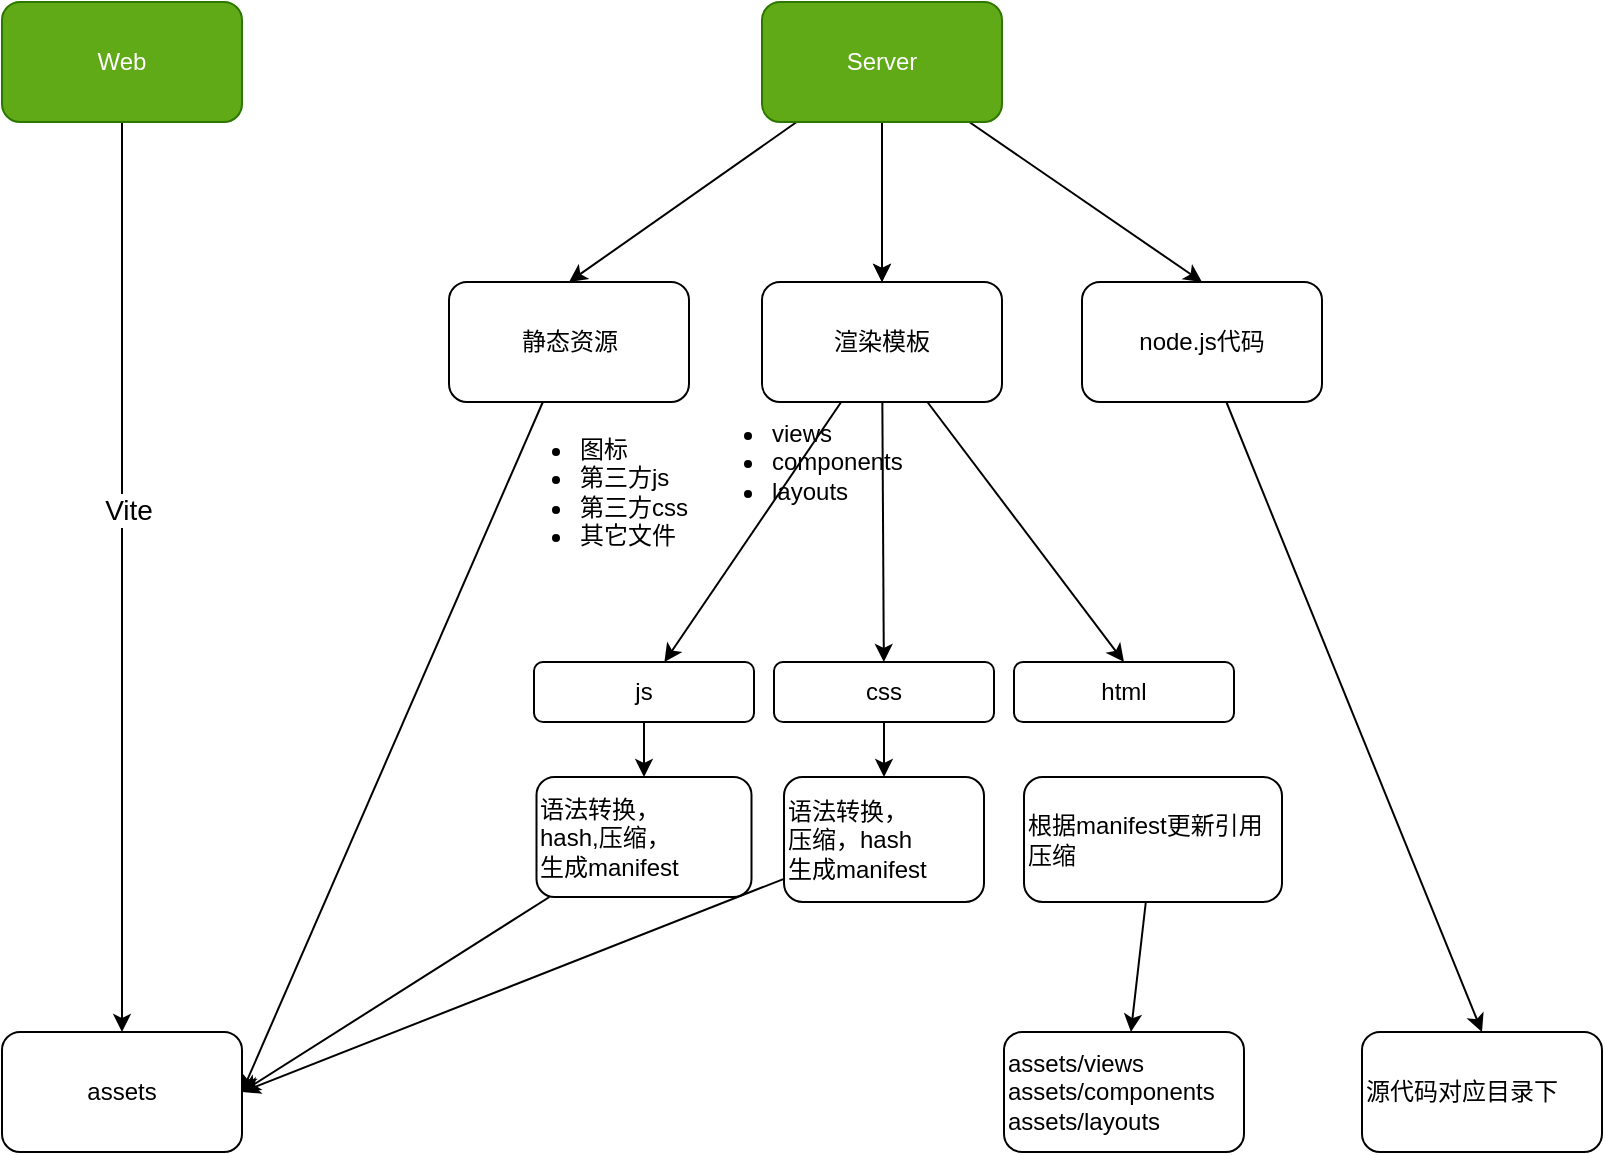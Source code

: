 <mxfile>
    <diagram id="wQ8BsiFltrGDXwKWUWCy" name="第 1 页">
        <mxGraphModel dx="1226" dy="758" grid="1" gridSize="10" guides="1" tooltips="1" connect="1" arrows="1" fold="1" page="1" pageScale="1" pageWidth="827" pageHeight="1169" math="0" shadow="0">
            <root>
                <mxCell id="0"/>
                <mxCell id="1" parent="0"/>
                <mxCell id="13" value="" style="edgeStyle=none;html=1;" parent="1" source="2" target="12" edge="1">
                    <mxGeometry relative="1" as="geometry"/>
                </mxCell>
                <mxCell id="14" value="&lt;font style=&quot;font-size: 14px;&quot;&gt;Vite&lt;/font&gt;" style="edgeLabel;html=1;align=center;verticalAlign=middle;resizable=0;points=[];" parent="13" vertex="1" connectable="0">
                    <mxGeometry x="-0.15" y="3" relative="1" as="geometry">
                        <mxPoint as="offset"/>
                    </mxGeometry>
                </mxCell>
                <mxCell id="2" value="Web" style="rounded=1;whiteSpace=wrap;html=1;fillColor=#60a917;fontColor=#ffffff;strokeColor=#2D7600;" parent="1" vertex="1">
                    <mxGeometry x="70" y="70" width="120" height="60" as="geometry"/>
                </mxCell>
                <mxCell id="6" value="" style="edgeStyle=none;html=1;" parent="1" source="3" target="5" edge="1">
                    <mxGeometry relative="1" as="geometry"/>
                </mxCell>
                <mxCell id="7" value="" style="edgeStyle=none;html=1;" parent="1" source="3" target="5" edge="1">
                    <mxGeometry relative="1" as="geometry"/>
                </mxCell>
                <mxCell id="8" style="edgeStyle=none;html=1;entryX=0.5;entryY=0;entryDx=0;entryDy=0;" parent="1" source="3" target="9" edge="1">
                    <mxGeometry relative="1" as="geometry">
                        <mxPoint x="510" y="210" as="targetPoint"/>
                    </mxGeometry>
                </mxCell>
                <mxCell id="10" style="edgeStyle=none;html=1;entryX=0.5;entryY=0;entryDx=0;entryDy=0;" parent="1" source="3" target="11" edge="1">
                    <mxGeometry relative="1" as="geometry">
                        <mxPoint x="640" y="220" as="targetPoint"/>
                    </mxGeometry>
                </mxCell>
                <mxCell id="3" value="Server" style="rounded=1;whiteSpace=wrap;html=1;fillColor=#60a917;fontColor=#ffffff;strokeColor=#2D7600;" parent="1" vertex="1">
                    <mxGeometry x="450" y="70" width="120" height="60" as="geometry"/>
                </mxCell>
                <mxCell id="33" value="" style="edgeStyle=none;html=1;" parent="1" source="5" target="32" edge="1">
                    <mxGeometry relative="1" as="geometry"/>
                </mxCell>
                <mxCell id="36" style="edgeStyle=none;html=1;" parent="1" source="5" target="34" edge="1">
                    <mxGeometry relative="1" as="geometry"/>
                </mxCell>
                <mxCell id="37" style="edgeStyle=none;html=1;entryX=0.5;entryY=0;entryDx=0;entryDy=0;" parent="1" source="5" target="35" edge="1">
                    <mxGeometry relative="1" as="geometry"/>
                </mxCell>
                <mxCell id="5" value="渲染模板" style="whiteSpace=wrap;html=1;rounded=1;" parent="1" vertex="1">
                    <mxGeometry x="450" y="210" width="120" height="60" as="geometry"/>
                </mxCell>
                <mxCell id="50" style="edgeStyle=none;html=1;entryX=0.5;entryY=0;entryDx=0;entryDy=0;" parent="1" source="9" target="49" edge="1">
                    <mxGeometry relative="1" as="geometry"/>
                </mxCell>
                <mxCell id="9" value="node.js代码" style="whiteSpace=wrap;html=1;rounded=1;" parent="1" vertex="1">
                    <mxGeometry x="610" y="210" width="120" height="60" as="geometry"/>
                </mxCell>
                <mxCell id="26" style="edgeStyle=none;html=1;entryX=1;entryY=0.5;entryDx=0;entryDy=0;" parent="1" source="11" target="12" edge="1">
                    <mxGeometry relative="1" as="geometry"/>
                </mxCell>
                <mxCell id="11" value="静态资源" style="whiteSpace=wrap;html=1;rounded=1;" parent="1" vertex="1">
                    <mxGeometry x="293.5" y="210" width="120" height="60" as="geometry"/>
                </mxCell>
                <mxCell id="12" value="assets" style="whiteSpace=wrap;html=1;rounded=1;" parent="1" vertex="1">
                    <mxGeometry x="70" y="585" width="120" height="60" as="geometry"/>
                </mxCell>
                <mxCell id="25" value="&lt;ul&gt;&lt;li&gt;图标&lt;/li&gt;&lt;li&gt;第三方js&lt;/li&gt;&lt;li&gt;第三方css&lt;/li&gt;&lt;li&gt;其它文件&lt;/li&gt;&lt;/ul&gt;" style="text;strokeColor=none;fillColor=none;html=1;whiteSpace=wrap;verticalAlign=middle;overflow=hidden;" parent="1" vertex="1">
                    <mxGeometry x="317" y="260" width="96.5" height="110" as="geometry"/>
                </mxCell>
                <mxCell id="39" value="" style="edgeStyle=none;html=1;" parent="1" source="32" target="38" edge="1">
                    <mxGeometry relative="1" as="geometry"/>
                </mxCell>
                <mxCell id="32" value="js" style="whiteSpace=wrap;html=1;rounded=1;" parent="1" vertex="1">
                    <mxGeometry x="336" y="400" width="110" height="30" as="geometry"/>
                </mxCell>
                <mxCell id="42" value="" style="edgeStyle=none;html=1;" parent="1" source="34" target="41" edge="1">
                    <mxGeometry relative="1" as="geometry"/>
                </mxCell>
                <mxCell id="34" value="css" style="whiteSpace=wrap;html=1;rounded=1;" parent="1" vertex="1">
                    <mxGeometry x="456" y="400" width="110" height="30" as="geometry"/>
                </mxCell>
                <mxCell id="35" value="html" style="whiteSpace=wrap;html=1;rounded=1;" parent="1" vertex="1">
                    <mxGeometry x="576" y="400" width="110" height="30" as="geometry"/>
                </mxCell>
                <mxCell id="31" value="&lt;ul&gt;&lt;li&gt;views&lt;/li&gt;&lt;li&gt;components&lt;/li&gt;&lt;li&gt;layouts&lt;/li&gt;&lt;/ul&gt;" style="text;strokeColor=none;fillColor=none;html=1;whiteSpace=wrap;verticalAlign=middle;overflow=hidden;" parent="1" vertex="1">
                    <mxGeometry x="413" y="260" width="110" height="80" as="geometry"/>
                </mxCell>
                <mxCell id="40" style="edgeStyle=none;html=1;entryX=1;entryY=0.5;entryDx=0;entryDy=0;" parent="1" source="38" target="12" edge="1">
                    <mxGeometry relative="1" as="geometry"/>
                </mxCell>
                <mxCell id="38" value="语法转换，&lt;br&gt;hash,压缩，&lt;br&gt;生成manifest" style="whiteSpace=wrap;html=1;rounded=1;align=left;" parent="1" vertex="1">
                    <mxGeometry x="337.25" y="457.5" width="107.5" height="60" as="geometry"/>
                </mxCell>
                <mxCell id="46" style="edgeStyle=none;html=1;entryX=1;entryY=0.5;entryDx=0;entryDy=0;" parent="1" source="41" target="12" edge="1">
                    <mxGeometry relative="1" as="geometry"/>
                </mxCell>
                <mxCell id="41" value="语法转换，&lt;br&gt;压缩，hash&lt;br&gt;生成manifest" style="whiteSpace=wrap;html=1;rounded=1;align=left;" parent="1" vertex="1">
                    <mxGeometry x="461" y="457.5" width="100" height="62.5" as="geometry"/>
                </mxCell>
                <mxCell id="44" value="assets/views&lt;br&gt;assets/components&lt;br&gt;assets/layouts" style="whiteSpace=wrap;html=1;align=left;rounded=1;" parent="1" vertex="1">
                    <mxGeometry x="571" y="585" width="120" height="60" as="geometry"/>
                </mxCell>
                <mxCell id="48" value="" style="edgeStyle=none;html=1;" parent="1" source="47" target="44" edge="1">
                    <mxGeometry relative="1" as="geometry"/>
                </mxCell>
                <mxCell id="47" value="根据manifest更新引用&lt;br&gt;压缩" style="whiteSpace=wrap;html=1;rounded=1;align=left;" parent="1" vertex="1">
                    <mxGeometry x="581" y="457.5" width="129" height="62.5" as="geometry"/>
                </mxCell>
                <mxCell id="49" value="源代码对应目录下" style="whiteSpace=wrap;html=1;align=left;rounded=1;" parent="1" vertex="1">
                    <mxGeometry x="750" y="585" width="120" height="60" as="geometry"/>
                </mxCell>
            </root>
        </mxGraphModel>
    </diagram>
</mxfile>